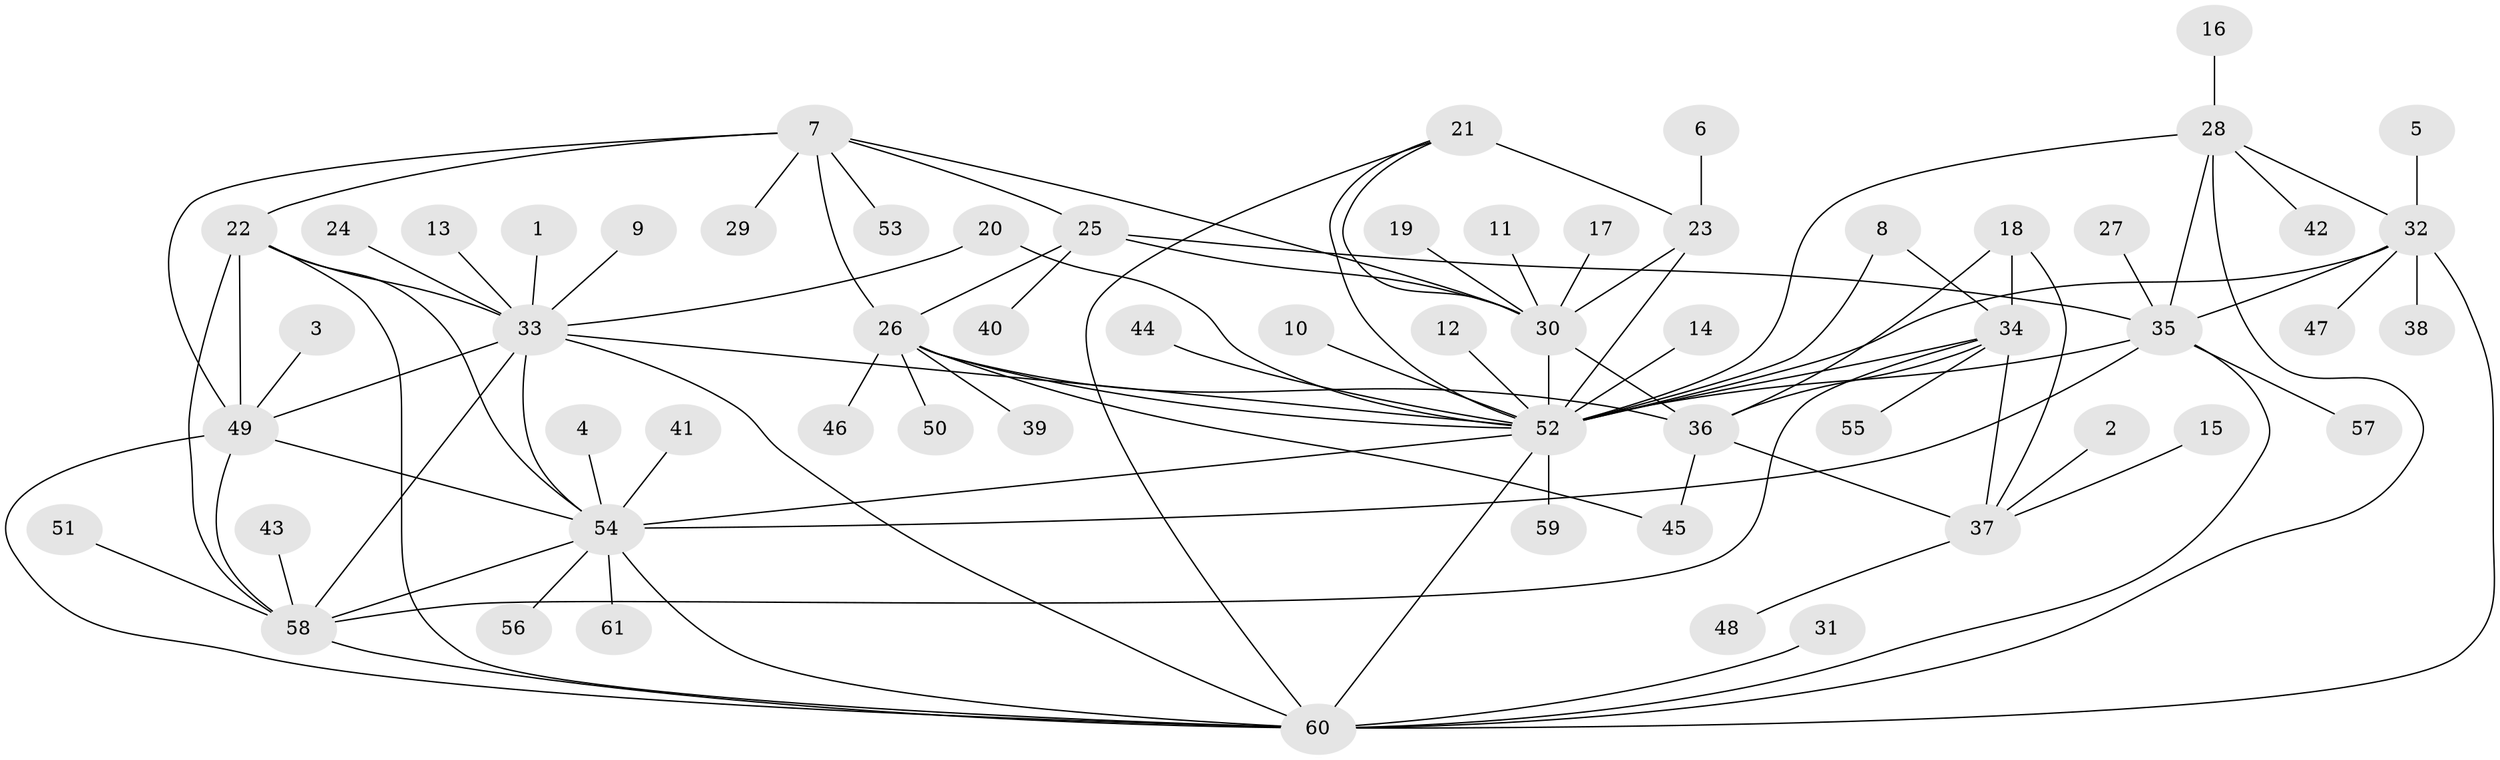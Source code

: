 // original degree distribution, {13: 0.01652892561983471, 8: 0.05785123966942149, 10: 0.049586776859504134, 5: 0.024793388429752067, 11: 0.01652892561983471, 7: 0.05785123966942149, 6: 0.01652892561983471, 9: 0.01652892561983471, 3: 0.024793388429752067, 2: 0.14049586776859505, 1: 0.5702479338842975, 4: 0.008264462809917356}
// Generated by graph-tools (version 1.1) at 2025/26/03/09/25 03:26:47]
// undirected, 61 vertices, 98 edges
graph export_dot {
graph [start="1"]
  node [color=gray90,style=filled];
  1;
  2;
  3;
  4;
  5;
  6;
  7;
  8;
  9;
  10;
  11;
  12;
  13;
  14;
  15;
  16;
  17;
  18;
  19;
  20;
  21;
  22;
  23;
  24;
  25;
  26;
  27;
  28;
  29;
  30;
  31;
  32;
  33;
  34;
  35;
  36;
  37;
  38;
  39;
  40;
  41;
  42;
  43;
  44;
  45;
  46;
  47;
  48;
  49;
  50;
  51;
  52;
  53;
  54;
  55;
  56;
  57;
  58;
  59;
  60;
  61;
  1 -- 33 [weight=1.0];
  2 -- 37 [weight=1.0];
  3 -- 49 [weight=1.0];
  4 -- 54 [weight=1.0];
  5 -- 32 [weight=1.0];
  6 -- 23 [weight=1.0];
  7 -- 22 [weight=1.0];
  7 -- 25 [weight=4.0];
  7 -- 26 [weight=4.0];
  7 -- 29 [weight=1.0];
  7 -- 30 [weight=1.0];
  7 -- 49 [weight=1.0];
  7 -- 53 [weight=1.0];
  8 -- 34 [weight=1.0];
  8 -- 52 [weight=1.0];
  9 -- 33 [weight=1.0];
  10 -- 52 [weight=1.0];
  11 -- 30 [weight=1.0];
  12 -- 52 [weight=1.0];
  13 -- 33 [weight=1.0];
  14 -- 52 [weight=1.0];
  15 -- 37 [weight=1.0];
  16 -- 28 [weight=1.0];
  17 -- 30 [weight=1.0];
  18 -- 34 [weight=2.0];
  18 -- 36 [weight=2.0];
  18 -- 37 [weight=1.0];
  19 -- 30 [weight=1.0];
  20 -- 33 [weight=1.0];
  20 -- 52 [weight=1.0];
  21 -- 23 [weight=3.0];
  21 -- 30 [weight=1.0];
  21 -- 52 [weight=1.0];
  21 -- 60 [weight=1.0];
  22 -- 33 [weight=1.0];
  22 -- 49 [weight=1.0];
  22 -- 54 [weight=1.0];
  22 -- 58 [weight=1.0];
  22 -- 60 [weight=1.0];
  23 -- 30 [weight=3.0];
  23 -- 52 [weight=3.0];
  24 -- 33 [weight=1.0];
  25 -- 26 [weight=4.0];
  25 -- 30 [weight=1.0];
  25 -- 35 [weight=1.0];
  25 -- 40 [weight=1.0];
  26 -- 36 [weight=1.0];
  26 -- 39 [weight=1.0];
  26 -- 45 [weight=1.0];
  26 -- 46 [weight=1.0];
  26 -- 50 [weight=1.0];
  26 -- 52 [weight=2.0];
  27 -- 35 [weight=1.0];
  28 -- 32 [weight=1.0];
  28 -- 35 [weight=1.0];
  28 -- 42 [weight=1.0];
  28 -- 52 [weight=2.0];
  28 -- 60 [weight=1.0];
  30 -- 36 [weight=1.0];
  30 -- 52 [weight=1.0];
  31 -- 60 [weight=1.0];
  32 -- 35 [weight=1.0];
  32 -- 38 [weight=1.0];
  32 -- 47 [weight=1.0];
  32 -- 52 [weight=2.0];
  32 -- 60 [weight=1.0];
  33 -- 49 [weight=1.0];
  33 -- 52 [weight=1.0];
  33 -- 54 [weight=1.0];
  33 -- 58 [weight=1.0];
  33 -- 60 [weight=1.0];
  34 -- 36 [weight=4.0];
  34 -- 37 [weight=2.0];
  34 -- 52 [weight=1.0];
  34 -- 55 [weight=1.0];
  34 -- 58 [weight=1.0];
  35 -- 52 [weight=2.0];
  35 -- 54 [weight=1.0];
  35 -- 57 [weight=1.0];
  35 -- 60 [weight=1.0];
  36 -- 37 [weight=2.0];
  36 -- 45 [weight=1.0];
  37 -- 48 [weight=1.0];
  41 -- 54 [weight=1.0];
  43 -- 58 [weight=1.0];
  44 -- 52 [weight=1.0];
  49 -- 54 [weight=1.0];
  49 -- 58 [weight=1.0];
  49 -- 60 [weight=1.0];
  51 -- 58 [weight=1.0];
  52 -- 54 [weight=2.0];
  52 -- 59 [weight=1.0];
  52 -- 60 [weight=2.0];
  54 -- 56 [weight=1.0];
  54 -- 58 [weight=1.0];
  54 -- 60 [weight=1.0];
  54 -- 61 [weight=1.0];
  58 -- 60 [weight=1.0];
}
